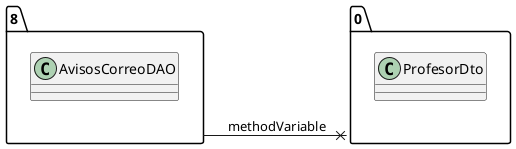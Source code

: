 @startuml 
allow_mixing
left to right direction
package "8"{
class AvisosCorreoDAO

}
package "0"{
class ProfesorDto

}
"8" --x "0":methodVariable
@enduml